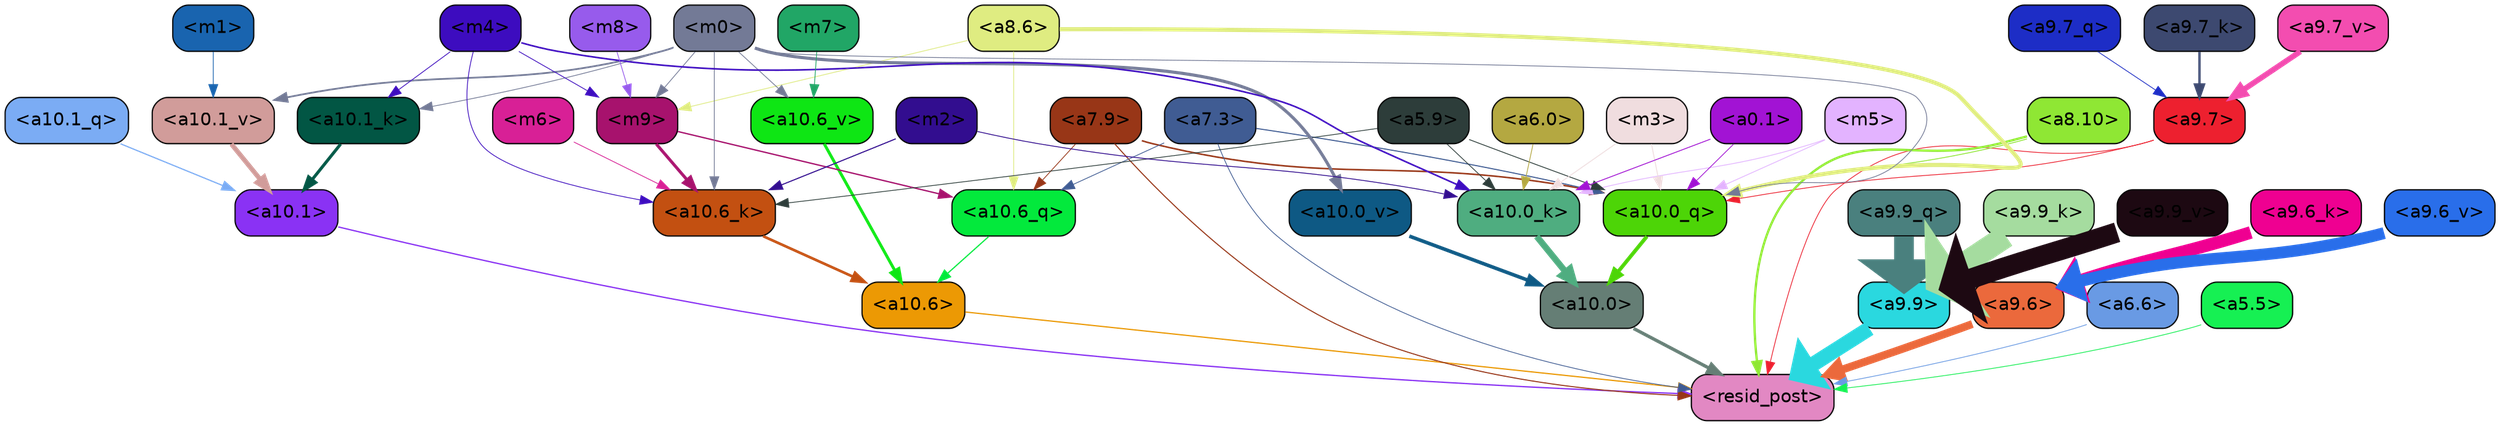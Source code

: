 strict digraph "" {
	graph [bgcolor=transparent,
		layout=dot,
		overlap=false,
		splines=true
	];
	"<a10.6>"	[color=black,
		fillcolor="#ec9904",
		fontname=Helvetica,
		shape=box,
		style="filled, rounded"];
	"<resid_post>"	[color=black,
		fillcolor="#e288c3",
		fontname=Helvetica,
		shape=box,
		style="filled, rounded"];
	"<a10.6>" -> "<resid_post>"	[color="#ec9904",
		penwidth=0.9498605728149414];
	"<a10.1>"	[color=black,
		fillcolor="#8a32f4",
		fontname=Helvetica,
		shape=box,
		style="filled, rounded"];
	"<a10.1>" -> "<resid_post>"	[color="#8a32f4",
		penwidth=1.0084514617919922];
	"<a10.0>"	[color=black,
		fillcolor="#657e75",
		fontname=Helvetica,
		shape=box,
		style="filled, rounded"];
	"<a10.0>" -> "<resid_post>"	[color="#657e75",
		penwidth=2.5814952850341797];
	"<a9.9>"	[color=black,
		fillcolor="#2ad8df",
		fontname=Helvetica,
		shape=box,
		style="filled, rounded"];
	"<a9.9>" -> "<resid_post>"	[color="#2ad8df",
		penwidth=11.610888481140137];
	"<a9.7>"	[color=black,
		fillcolor="#ed202f",
		fontname=Helvetica,
		shape=box,
		style="filled, rounded"];
	"<a9.7>" -> "<resid_post>"	[color="#ed202f",
		penwidth=0.6];
	"<a10.0_q>"	[color=black,
		fillcolor="#4dd507",
		fontname=Helvetica,
		shape=box,
		style="filled, rounded"];
	"<a9.7>" -> "<a10.0_q>"	[color="#ed202f",
		penwidth=0.6];
	"<a9.6>"	[color=black,
		fillcolor="#eb693c",
		fontname=Helvetica,
		shape=box,
		style="filled, rounded"];
	"<a9.6>" -> "<resid_post>"	[color="#eb693c",
		penwidth=6.121421813964844];
	"<a8.10>"	[color=black,
		fillcolor="#8fe734",
		fontname=Helvetica,
		shape=box,
		style="filled, rounded"];
	"<a8.10>" -> "<resid_post>"	[color="#8fe734",
		penwidth=1.7841739654541016];
	"<a8.10>" -> "<a10.0_q>"	[color="#8fe734",
		penwidth=0.6612663269042969];
	"<a7.9>"	[color=black,
		fillcolor="#983617",
		fontname=Helvetica,
		shape=box,
		style="filled, rounded"];
	"<a7.9>" -> "<resid_post>"	[color="#983617",
		penwidth=0.8109169006347656];
	"<a10.6_q>"	[color=black,
		fillcolor="#03e93c",
		fontname=Helvetica,
		shape=box,
		style="filled, rounded"];
	"<a7.9>" -> "<a10.6_q>"	[color="#983617",
		penwidth=0.6];
	"<a7.9>" -> "<a10.0_q>"	[color="#983617",
		penwidth=1.19378662109375];
	"<a7.3>"	[color=black,
		fillcolor="#405c93",
		fontname=Helvetica,
		shape=box,
		style="filled, rounded"];
	"<a7.3>" -> "<resid_post>"	[color="#405c93",
		penwidth=0.6];
	"<a7.3>" -> "<a10.6_q>"	[color="#405c93",
		penwidth=0.6];
	"<a7.3>" -> "<a10.0_q>"	[color="#405c93",
		penwidth=0.8208656311035156];
	"<a6.6>"	[color=black,
		fillcolor="#699ae4",
		fontname=Helvetica,
		shape=box,
		style="filled, rounded"];
	"<a6.6>" -> "<resid_post>"	[color="#699ae4",
		penwidth=0.6];
	"<a5.5>"	[color=black,
		fillcolor="#16f053",
		fontname=Helvetica,
		shape=box,
		style="filled, rounded"];
	"<a5.5>" -> "<resid_post>"	[color="#16f053",
		penwidth=0.6];
	"<a10.6_q>" -> "<a10.6>"	[color="#03e93c",
		penwidth=0.9244728088378906];
	"<a10.1_q>"	[color=black,
		fillcolor="#7bacf4",
		fontname=Helvetica,
		shape=box,
		style="filled, rounded"];
	"<a10.1_q>" -> "<a10.1>"	[color="#7bacf4",
		penwidth=0.9268798828125];
	"<a10.0_q>" -> "<a10.0>"	[color="#4dd507",
		penwidth=2.905670166015625];
	"<a10.6_k>"	[color=black,
		fillcolor="#c35011",
		fontname=Helvetica,
		shape=box,
		style="filled, rounded"];
	"<a10.6_k>" -> "<a10.6>"	[color="#c35011",
		penwidth=2.0319366455078125];
	"<a10.1_k>"	[color=black,
		fillcolor="#025644",
		fontname=Helvetica,
		shape=box,
		style="filled, rounded"];
	"<a10.1_k>" -> "<a10.1>"	[color="#025644",
		penwidth=2.4037628173828125];
	"<a10.0_k>"	[color=black,
		fillcolor="#4fad80",
		fontname=Helvetica,
		shape=box,
		style="filled, rounded"];
	"<a10.0_k>" -> "<a10.0>"	[color="#4fad80",
		penwidth=4.9319305419921875];
	"<a10.6_v>"	[color=black,
		fillcolor="#0ee614",
		fontname=Helvetica,
		shape=box,
		style="filled, rounded"];
	"<a10.6_v>" -> "<a10.6>"	[color="#0ee614",
		penwidth=2.290935516357422];
	"<a10.1_v>"	[color=black,
		fillcolor="#d19c9a",
		fontname=Helvetica,
		shape=box,
		style="filled, rounded"];
	"<a10.1_v>" -> "<a10.1>"	[color="#d19c9a",
		penwidth=3.6398468017578125];
	"<a10.0_v>"	[color=black,
		fillcolor="#0e5984",
		fontname=Helvetica,
		shape=box,
		style="filled, rounded"];
	"<a10.0_v>" -> "<a10.0>"	[color="#0e5984",
		penwidth=2.7666168212890625];
	"<m9>"	[color=black,
		fillcolor="#a7126d",
		fontname=Helvetica,
		shape=box,
		style="filled, rounded"];
	"<m9>" -> "<a10.6_q>"	[color="#a7126d",
		penwidth=1.0384025573730469];
	"<m9>" -> "<a10.6_k>"	[color="#a7126d",
		penwidth=2.371124267578125];
	"<a8.6>"	[color=black,
		fillcolor="#dfec81",
		fontname=Helvetica,
		shape=box,
		style="filled, rounded"];
	"<a8.6>" -> "<a10.6_q>"	[color="#dfec81",
		penwidth=0.6];
	"<a8.6>" -> "<a10.0_q>"	[color="#dfec81",
		penwidth=3.1841888427734375];
	"<a8.6>" -> "<m9>"	[color="#dfec81",
		penwidth=0.6];
	"<m5>"	[color=black,
		fillcolor="#e3b3ff",
		fontname=Helvetica,
		shape=box,
		style="filled, rounded"];
	"<m5>" -> "<a10.0_q>"	[color="#e3b3ff",
		penwidth=0.6];
	"<m5>" -> "<a10.0_k>"	[color="#e3b3ff",
		penwidth=0.6];
	"<a5.9>"	[color=black,
		fillcolor="#2d3d3a",
		fontname=Helvetica,
		shape=box,
		style="filled, rounded"];
	"<a5.9>" -> "<a10.0_q>"	[color="#2d3d3a",
		penwidth=0.6463394165039062];
	"<a5.9>" -> "<a10.6_k>"	[color="#2d3d3a",
		penwidth=0.6];
	"<a5.9>" -> "<a10.0_k>"	[color="#2d3d3a",
		penwidth=0.6];
	"<m3>"	[color=black,
		fillcolor="#f0dddf",
		fontname=Helvetica,
		shape=box,
		style="filled, rounded"];
	"<m3>" -> "<a10.0_q>"	[color="#f0dddf",
		penwidth=0.6597442626953125];
	"<m3>" -> "<a10.0_k>"	[color="#f0dddf",
		penwidth=0.6506614685058594];
	"<m0>"	[color=black,
		fillcolor="#737a96",
		fontname=Helvetica,
		shape=box,
		style="filled, rounded"];
	"<m0>" -> "<a10.0_q>"	[color="#737a96",
		penwidth=0.6];
	"<m0>" -> "<a10.6_k>"	[color="#737a96",
		penwidth=0.6];
	"<m0>" -> "<a10.1_k>"	[color="#737a96",
		penwidth=0.6];
	"<m0>" -> "<a10.6_v>"	[color="#737a96",
		penwidth=0.6];
	"<m0>" -> "<a10.1_v>"	[color="#737a96",
		penwidth=1.3360328674316406];
	"<m0>" -> "<a10.0_v>"	[color="#737a96",
		penwidth=2.4083595275878906];
	"<m0>" -> "<m9>"	[color="#737a96",
		penwidth=0.6];
	"<a0.1>"	[color=black,
		fillcolor="#a213d4",
		fontname=Helvetica,
		shape=box,
		style="filled, rounded"];
	"<a0.1>" -> "<a10.0_q>"	[color="#a213d4",
		penwidth=0.6];
	"<a0.1>" -> "<a10.0_k>"	[color="#a213d4",
		penwidth=0.6768684387207031];
	"<m6>"	[color=black,
		fillcolor="#d82096",
		fontname=Helvetica,
		shape=box,
		style="filled, rounded"];
	"<m6>" -> "<a10.6_k>"	[color="#d82096",
		penwidth=0.6];
	"<m4>"	[color=black,
		fillcolor="#3d0cbf",
		fontname=Helvetica,
		shape=box,
		style="filled, rounded"];
	"<m4>" -> "<a10.6_k>"	[color="#3d0cbf",
		penwidth=0.6];
	"<m4>" -> "<a10.1_k>"	[color="#3d0cbf",
		penwidth=0.6];
	"<m4>" -> "<a10.0_k>"	[color="#3d0cbf",
		penwidth=1.230804443359375];
	"<m4>" -> "<m9>"	[color="#3d0cbf",
		penwidth=0.6];
	"<m2>"	[color=black,
		fillcolor="#320d8f",
		fontname=Helvetica,
		shape=box,
		style="filled, rounded"];
	"<m2>" -> "<a10.6_k>"	[color="#320d8f",
		penwidth=0.8380241394042969];
	"<m2>" -> "<a10.0_k>"	[color="#320d8f",
		penwidth=0.6622200012207031];
	"<a6.0>"	[color=black,
		fillcolor="#b4a841",
		fontname=Helvetica,
		shape=box,
		style="filled, rounded"];
	"<a6.0>" -> "<a10.0_k>"	[color="#b4a841",
		penwidth=0.6];
	"<m7>"	[color=black,
		fillcolor="#21a666",
		fontname=Helvetica,
		shape=box,
		style="filled, rounded"];
	"<m7>" -> "<a10.6_v>"	[color="#21a666",
		penwidth=0.6];
	"<m1>"	[color=black,
		fillcolor="#1964af",
		fontname=Helvetica,
		shape=box,
		style="filled, rounded"];
	"<m1>" -> "<a10.1_v>"	[color="#1964af",
		penwidth=0.6];
	"<m8>"	[color=black,
		fillcolor="#975bec",
		fontname=Helvetica,
		shape=box,
		style="filled, rounded"];
	"<m8>" -> "<m9>"	[color="#975bec",
		penwidth=0.6];
	"<a9.9_q>"	[color=black,
		fillcolor="#4a807e",
		fontname=Helvetica,
		shape=box,
		style="filled, rounded"];
	"<a9.9_q>" -> "<a9.9>"	[color="#4a807e",
		penwidth=15.310546875];
	"<a9.7_q>"	[color=black,
		fillcolor="#1d2dc6",
		fontname=Helvetica,
		shape=box,
		style="filled, rounded"];
	"<a9.7_q>" -> "<a9.7>"	[color="#1d2dc6",
		penwidth=0.6];
	"<a9.9_k>"	[color=black,
		fillcolor="#a5dc9f",
		fontname=Helvetica,
		shape=box,
		style="filled, rounded"];
	"<a9.9_k>" -> "<a9.9>"	[color="#a5dc9f",
		penwidth=17.953022003173828];
	"<a9.7_k>"	[color=black,
		fillcolor="#3d4970",
		fontname=Helvetica,
		shape=box,
		style="filled, rounded"];
	"<a9.7_k>" -> "<a9.7>"	[color="#3d4970",
		penwidth=1.85101318359375];
	"<a9.6_k>"	[color=black,
		fillcolor="#ef0091",
		fontname=Helvetica,
		shape=box,
		style="filled, rounded"];
	"<a9.6_k>" -> "<a9.6>"	[color="#ef0091",
		penwidth=9.787818908691406];
	"<a9.9_v>"	[color=black,
		fillcolor="#1d0912",
		fontname=Helvetica,
		shape=box,
		style="filled, rounded"];
	"<a9.9_v>" -> "<a9.9>"	[color="#1d0912",
		penwidth=15.728643417358398];
	"<a9.7_v>"	[color=black,
		fillcolor="#f34db0",
		fontname=Helvetica,
		shape=box,
		style="filled, rounded"];
	"<a9.7_v>" -> "<a9.7>"	[color="#f34db0",
		penwidth=4.305488586425781];
	"<a9.6_v>"	[color=black,
		fillcolor="#296eea",
		fontname=Helvetica,
		shape=box,
		style="filled, rounded"];
	"<a9.6_v>" -> "<a9.6>"	[color="#296eea",
		penwidth=9.212547302246094];
}
